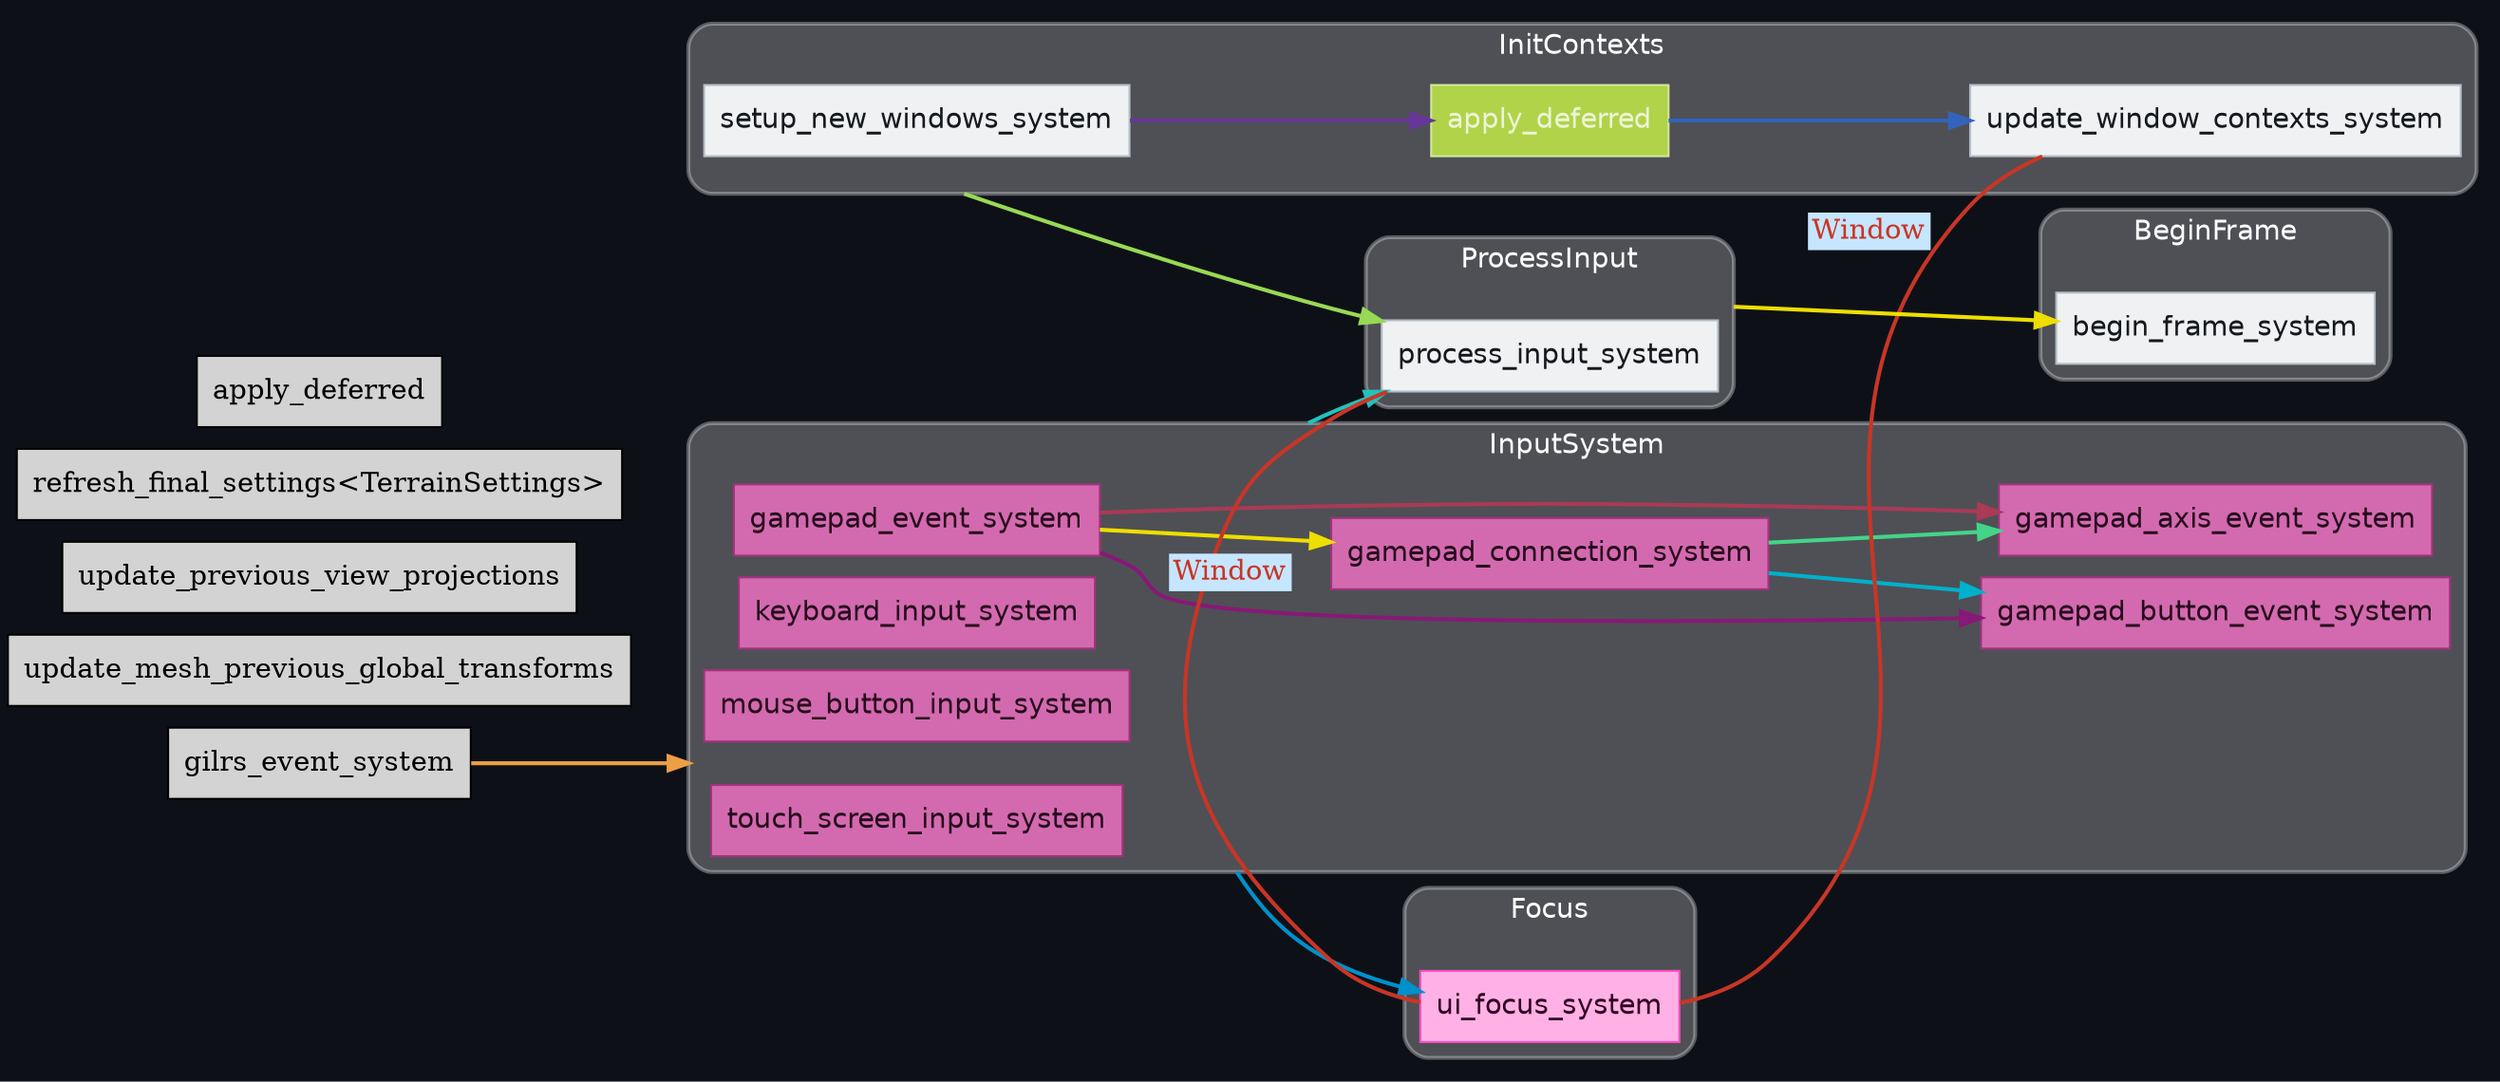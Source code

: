 digraph "" {
	"compound"="true";
	"splines"="spline";
	"rankdir"="LR";
	"bgcolor"="#0d1117";
	"fontname"="Helvetica";
	"nodesep"="0.15";
	edge ["penwidth"="2"];
	node ["shape"="box", "style"="filled"];
	subgraph "clusternode_Set(1)" {
		"style"="rounded,filled";
		"label"="InputSystem";
		"tooltip"="InputSystem";
		"fillcolor"="#ffffff44";
		"fontcolor"="#ffffff";
		"color"="#ffffff50";
		"penwidth"="2";
		"set_marker_node_Set(1)" ["style"="invis", "label"="", "height"="0", "shape"="point"]
		"node_System(0)" ["label"="keyboard_input_system", "tooltip"="bevy_input::keyboard::keyboard_input_system", "fillcolor"="#d36aaf", "fontname"="Helvetica", "fontcolor"="#270b1d", "color"="#a5317d", "penwidth"="1"]
		"node_System(1)" ["label"="mouse_button_input_system", "tooltip"="bevy_input::mouse::mouse_button_input_system", "fillcolor"="#d36aaf", "fontname"="Helvetica", "fontcolor"="#270b1d", "color"="#a5317d", "penwidth"="1"]
		"node_System(2)" ["label"="gamepad_event_system", "tooltip"="bevy_input::gamepad::gamepad_event_system", "fillcolor"="#d36aaf", "fontname"="Helvetica", "fontcolor"="#270b1d", "color"="#a5317d", "penwidth"="1"]
		"node_System(3)" ["label"="gamepad_connection_system", "tooltip"="bevy_input::gamepad::gamepad_connection_system", "fillcolor"="#d36aaf", "fontname"="Helvetica", "fontcolor"="#270b1d", "color"="#a5317d", "penwidth"="1"]
		"node_System(4)" ["label"="gamepad_button_event_system", "tooltip"="bevy_input::gamepad::gamepad_button_event_system", "fillcolor"="#d36aaf", "fontname"="Helvetica", "fontcolor"="#270b1d", "color"="#a5317d", "penwidth"="1"]
		"node_System(5)" ["label"="gamepad_axis_event_system", "tooltip"="bevy_input::gamepad::gamepad_axis_event_system", "fillcolor"="#d36aaf", "fontname"="Helvetica", "fontcolor"="#270b1d", "color"="#a5317d", "penwidth"="1"]
		"node_System(6)" ["label"="touch_screen_input_system", "tooltip"="bevy_input::touch::touch_screen_input_system", "fillcolor"="#d36aaf", "fontname"="Helvetica", "fontcolor"="#270b1d", "color"="#a5317d", "penwidth"="1"]
	}
	
	subgraph "clusternode_Set(9)" {
		"style"="rounded,filled";
		"label"="Focus";
		"tooltip"="Focus";
		"fillcolor"="#ffffff44";
		"fontcolor"="#ffffff";
		"color"="#ffffff50";
		"penwidth"="2";
		"set_marker_node_Set(9)" ["style"="invis", "label"="", "height"="0", "shape"="point"]
		"node_System(7)" ["label"="ui_focus_system", "tooltip"="bevy_ui::focus::ui_focus_system", "fillcolor"="#ffb1e5", "fontname"="Helvetica", "fontcolor"="#320021", "color"="#ff4bc2", "penwidth"="1"]
	}
	
	subgraph "clusternode_Set(14)" {
		"style"="rounded,filled";
		"label"="InitContexts";
		"tooltip"="InitContexts";
		"fillcolor"="#ffffff44";
		"fontcolor"="#ffffff";
		"color"="#ffffff50";
		"penwidth"="2";
		"set_marker_node_Set(14)" ["style"="invis", "label"="", "height"="0", "shape"="point"]
		"node_System(11)" ["label"="setup_new_windows_system", "tooltip"="bevy_egui::setup_new_windows_system", "fillcolor"="#eff1f3", "fontname"="Helvetica", "fontcolor"="#15191d", "color"="#b4bec7", "penwidth"="1"]
		"node_System(12)" ["label"="apply_deferred", "tooltip"="bevy_ecs::schedule::executor::apply_deferred", "fillcolor"="#b0d34a", "fontname"="Helvetica", "fontcolor"="#edf5d5", "color"="#d3e69c", "penwidth"="1"]
		"node_System(13)" ["label"="update_window_contexts_system", "tooltip"="bevy_egui::systems::update_window_contexts_system", "fillcolor"="#eff1f3", "fontname"="Helvetica", "fontcolor"="#15191d", "color"="#b4bec7", "penwidth"="1"]
	}
	
	subgraph "clusternode_Set(18)" {
		"style"="rounded,filled";
		"label"="ProcessInput";
		"tooltip"="ProcessInput";
		"fillcolor"="#ffffff44";
		"fontcolor"="#ffffff";
		"color"="#ffffff50";
		"penwidth"="2";
		"set_marker_node_Set(18)" ["style"="invis", "label"="", "height"="0", "shape"="point"]
		"node_System(14)" ["label"="process_input_system", "tooltip"="bevy_egui::systems::process_input_system", "fillcolor"="#eff1f3", "fontname"="Helvetica", "fontcolor"="#15191d", "color"="#b4bec7", "penwidth"="1"]
	}
	
	subgraph "clusternode_Set(20)" {
		"style"="rounded,filled";
		"label"="BeginFrame";
		"tooltip"="BeginFrame";
		"fillcolor"="#ffffff44";
		"fontcolor"="#ffffff";
		"color"="#ffffff50";
		"penwidth"="2";
		"set_marker_node_Set(20)" ["style"="invis", "label"="", "height"="0", "shape"="point"]
		"node_System(15)" ["label"="begin_frame_system", "tooltip"="bevy_egui::systems::begin_frame_system", "fillcolor"="#eff1f3", "fontname"="Helvetica", "fontcolor"="#15191d", "color"="#b4bec7", "penwidth"="1"]
	}
	
	"node_System(8)" ["label"="update_mesh_previous_global_transforms", "tooltip"="bevy_pbr::prepass::update_mesh_previous_global_transforms"]
	"node_System(9)" ["label"="update_previous_view_projections", "tooltip"="bevy_pbr::prepass::update_previous_view_projections"]
	"node_System(10)" ["label"="gilrs_event_system", "tooltip"="bevy_gilrs::gilrs_system::gilrs_event_system"]
	"node_System(16)" ["label"="refresh_final_settings<TerrainSettings>", "tooltip"="config::load::refresh_final_settings<terrain::terrain::settings::TerrainSettings>"]
	"node_System(17)" ["label"="apply_deferred", "tooltip"="bevy_ecs::schedule::executor::apply_deferred"]
	"node_System(2)" -> "node_System(3)" ["lhead"="", "ltail"="", "tooltip"="SystemTypeSet(FunctionSystem<fn(EventReader<GamepadEvent>, EventWriter<GamepadConnectionEvent>, EventWriter<GamepadButtonChangedEvent>, EventWriter<GamepadAxisChangedEvent>, ResMut<ButtonInput<GamepadButton>>), gamepad_event_system>()) → gamepad_connection_system", "color"="#eede00"]
	"node_System(2)" -> "node_System(4)" ["lhead"="", "ltail"="", "tooltip"="SystemTypeSet(FunctionSystem<fn(EventReader<GamepadEvent>, EventWriter<GamepadConnectionEvent>, EventWriter<GamepadButtonChangedEvent>, EventWriter<GamepadAxisChangedEvent>, ResMut<ButtonInput<GamepadButton>>), gamepad_event_system>()) → gamepad_button_event_system", "color"="#881877"]
	"node_System(3)" -> "node_System(4)" ["lhead"="", "ltail"="", "tooltip"="SystemTypeSet(FunctionSystem<fn(ResMut<Gamepads>, EventReader<GamepadConnectionEvent>, ResMut<Axis<GamepadAxis>>, ResMut<Axis<GamepadButton>>, ResMut<ButtonInput<GamepadButton>>), gamepad_connection_system>()) → gamepad_button_event_system", "color"="#00b0cc"]
	"node_System(2)" -> "node_System(5)" ["lhead"="", "ltail"="", "tooltip"="SystemTypeSet(FunctionSystem<fn(EventReader<GamepadEvent>, EventWriter<GamepadConnectionEvent>, EventWriter<GamepadButtonChangedEvent>, EventWriter<GamepadAxisChangedEvent>, ResMut<ButtonInput<GamepadButton>>), gamepad_event_system>()) → gamepad_axis_event_system", "color"="#aa3a55"]
	"node_System(3)" -> "node_System(5)" ["lhead"="", "ltail"="", "tooltip"="SystemTypeSet(FunctionSystem<fn(ResMut<Gamepads>, EventReader<GamepadConnectionEvent>, ResMut<Axis<GamepadAxis>>, ResMut<Axis<GamepadButton>>, ResMut<ButtonInput<GamepadButton>>), gamepad_connection_system>()) → gamepad_axis_event_system", "color"="#44d488"]
	"set_marker_node_Set(1)" -> "node_System(7)" ["lhead"="", "ltail"="clusternode_Set(1)", "tooltip"="InputSystem → ui_focus_system", "color"="#0090cc"]
	"node_System(10)" -> "set_marker_node_Set(1)" ["lhead"="clusternode_Set(1)", "ltail"="", "tooltip"="gilrs_event_system → InputSystem", "color"="#ee9e44"]
	"node_System(11)" -> "node_System(12)" ["lhead"="", "ltail"="", "tooltip"="setup_new_windows_system → apply_deferred", "color"="#663699"]
	"node_System(12)" -> "node_System(13)" ["lhead"="", "ltail"="", "tooltip"="apply_deferred → update_window_contexts_system", "color"="#3363bb"]
	"set_marker_node_Set(1)" -> "node_System(14)" ["lhead"="", "ltail"="clusternode_Set(1)", "tooltip"="InputSystem → process_input_system", "color"="#22c2bb"]
	"set_marker_node_Set(14)" -> "node_System(14)" ["lhead"="", "ltail"="clusternode_Set(14)", "tooltip"="InitContexts → process_input_system", "color"="#99d955"]
	"set_marker_node_Set(18)" -> "node_System(15)" ["lhead"="", "ltail"="clusternode_Set(18)", "tooltip"="ProcessInput → begin_frame_system", "color"="#eede00"]
	"node_System(13)" -> "node_System(7)" ["dir"="none", "constraint"="false", "color"="#c93526", "fontcolor"="#c93526", "label"=<<table border="0" cellborder="0"><tr><td bgcolor="#c6e6ff">Window</td></tr></table>>, "labeltooltip"="update_window_contexts_system — ui_focus_system"]
	"node_System(14)" -> "node_System(7)" ["dir"="none", "constraint"="false", "color"="#c93526", "fontcolor"="#c93526", "label"=<<table border="0" cellborder="0"><tr><td bgcolor="#c6e6ff">Window</td></tr></table>>, "labeltooltip"="process_input_system — ui_focus_system"]
}
